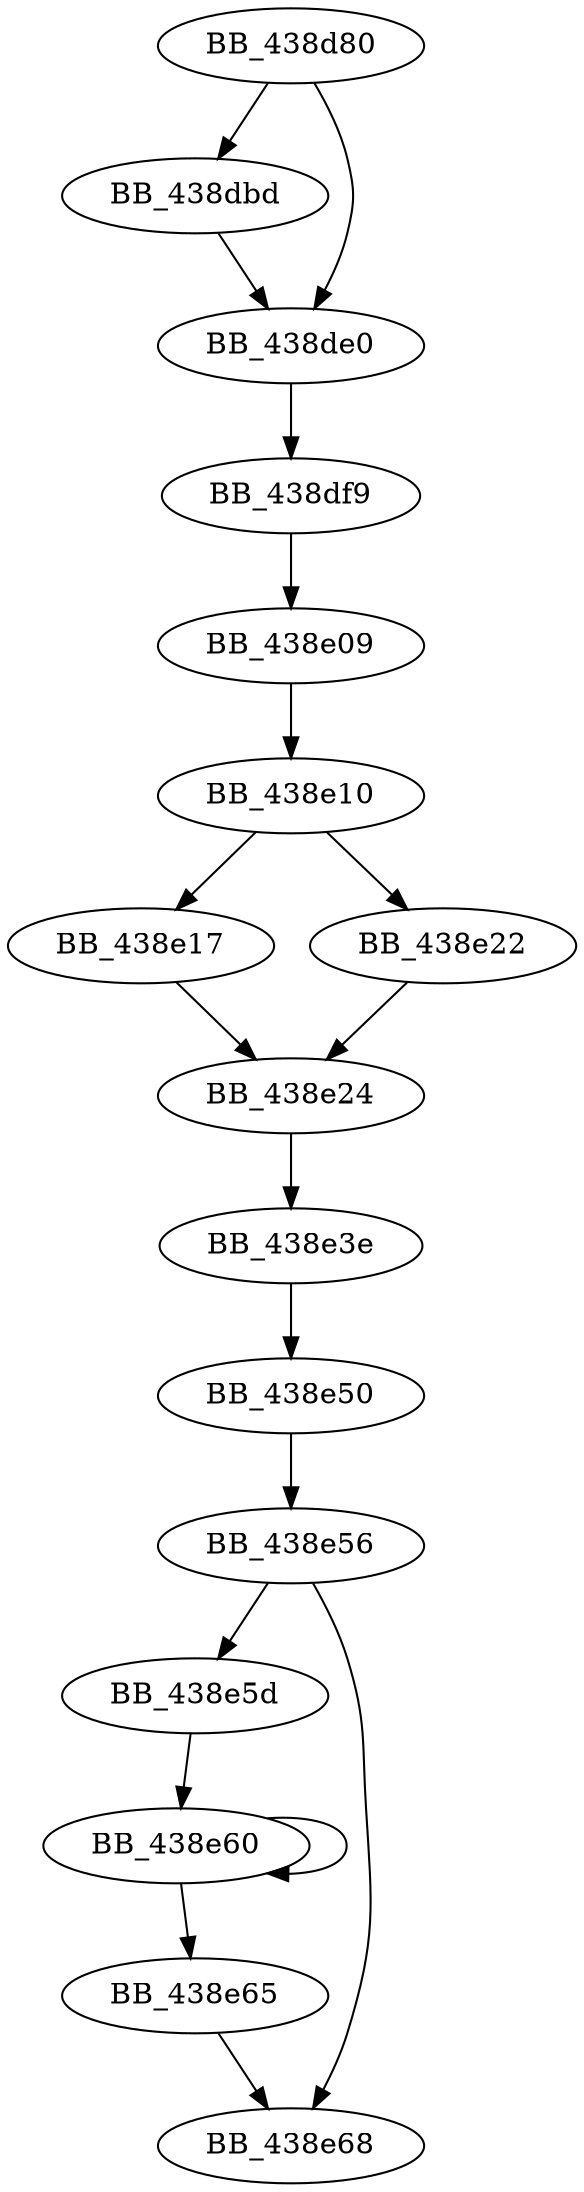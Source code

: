 DiGraph unknown_libname_51{
BB_438d80->BB_438dbd
BB_438d80->BB_438de0
BB_438dbd->BB_438de0
BB_438de0->BB_438df9
BB_438df9->BB_438e09
BB_438e09->BB_438e10
BB_438e10->BB_438e17
BB_438e10->BB_438e22
BB_438e17->BB_438e24
BB_438e22->BB_438e24
BB_438e24->BB_438e3e
BB_438e3e->BB_438e50
BB_438e50->BB_438e56
BB_438e56->BB_438e5d
BB_438e56->BB_438e68
BB_438e5d->BB_438e60
BB_438e60->BB_438e60
BB_438e60->BB_438e65
BB_438e65->BB_438e68
}
